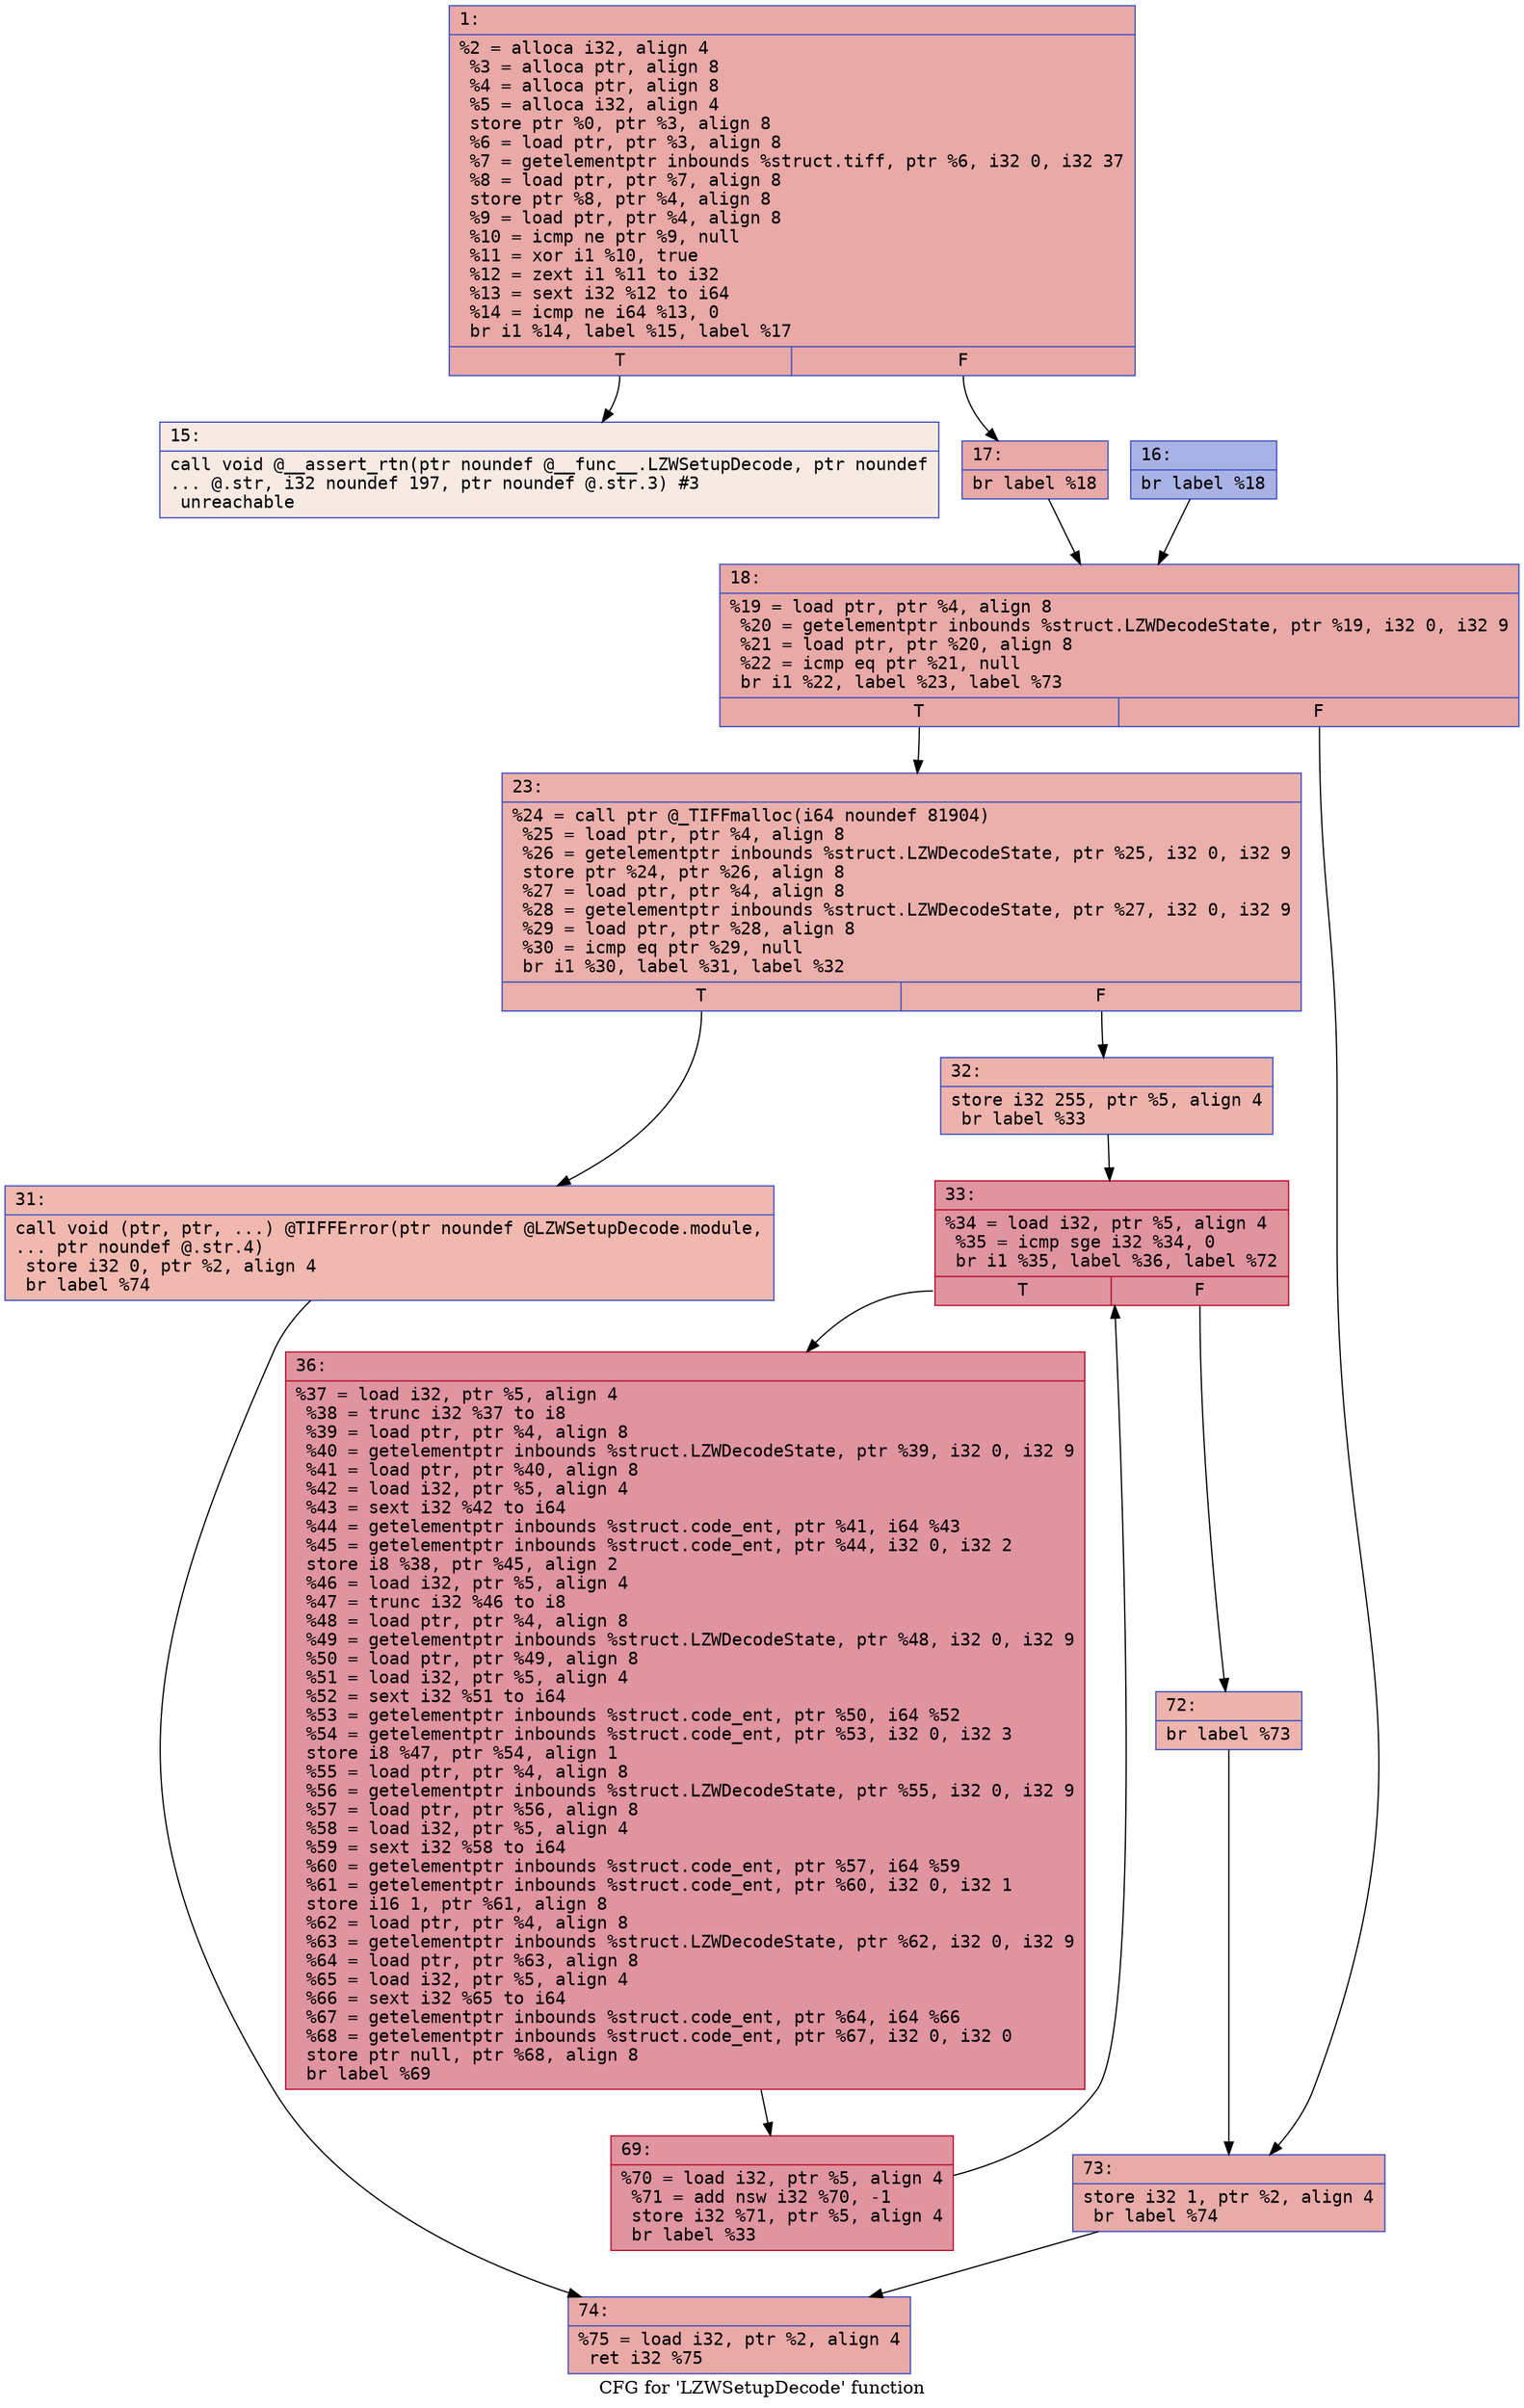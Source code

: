 digraph "CFG for 'LZWSetupDecode' function" {
	label="CFG for 'LZWSetupDecode' function";

	Node0x600001cf64e0 [shape=record,color="#3d50c3ff", style=filled, fillcolor="#ca3b3770" fontname="Courier",label="{1:\l|  %2 = alloca i32, align 4\l  %3 = alloca ptr, align 8\l  %4 = alloca ptr, align 8\l  %5 = alloca i32, align 4\l  store ptr %0, ptr %3, align 8\l  %6 = load ptr, ptr %3, align 8\l  %7 = getelementptr inbounds %struct.tiff, ptr %6, i32 0, i32 37\l  %8 = load ptr, ptr %7, align 8\l  store ptr %8, ptr %4, align 8\l  %9 = load ptr, ptr %4, align 8\l  %10 = icmp ne ptr %9, null\l  %11 = xor i1 %10, true\l  %12 = zext i1 %11 to i32\l  %13 = sext i32 %12 to i64\l  %14 = icmp ne i64 %13, 0\l  br i1 %14, label %15, label %17\l|{<s0>T|<s1>F}}"];
	Node0x600001cf64e0:s0 -> Node0x600001cf6530[tooltip="1 -> 15\nProbability 0.00%" ];
	Node0x600001cf64e0:s1 -> Node0x600001cf65d0[tooltip="1 -> 17\nProbability 100.00%" ];
	Node0x600001cf6530 [shape=record,color="#3d50c3ff", style=filled, fillcolor="#eed0c070" fontname="Courier",label="{15:\l|  call void @__assert_rtn(ptr noundef @__func__.LZWSetupDecode, ptr noundef\l... @.str, i32 noundef 197, ptr noundef @.str.3) #3\l  unreachable\l}"];
	Node0x600001cf6580 [shape=record,color="#3d50c3ff", style=filled, fillcolor="#3d50c370" fontname="Courier",label="{16:\l|  br label %18\l}"];
	Node0x600001cf6580 -> Node0x600001cf6620[tooltip="16 -> 18\nProbability 100.00%" ];
	Node0x600001cf65d0 [shape=record,color="#3d50c3ff", style=filled, fillcolor="#ca3b3770" fontname="Courier",label="{17:\l|  br label %18\l}"];
	Node0x600001cf65d0 -> Node0x600001cf6620[tooltip="17 -> 18\nProbability 100.00%" ];
	Node0x600001cf6620 [shape=record,color="#3d50c3ff", style=filled, fillcolor="#ca3b3770" fontname="Courier",label="{18:\l|  %19 = load ptr, ptr %4, align 8\l  %20 = getelementptr inbounds %struct.LZWDecodeState, ptr %19, i32 0, i32 9\l  %21 = load ptr, ptr %20, align 8\l  %22 = icmp eq ptr %21, null\l  br i1 %22, label %23, label %73\l|{<s0>T|<s1>F}}"];
	Node0x600001cf6620:s0 -> Node0x600001cf6670[tooltip="18 -> 23\nProbability 37.50%" ];
	Node0x600001cf6620:s1 -> Node0x600001cf68a0[tooltip="18 -> 73\nProbability 62.50%" ];
	Node0x600001cf6670 [shape=record,color="#3d50c3ff", style=filled, fillcolor="#d24b4070" fontname="Courier",label="{23:\l|  %24 = call ptr @_TIFFmalloc(i64 noundef 81904)\l  %25 = load ptr, ptr %4, align 8\l  %26 = getelementptr inbounds %struct.LZWDecodeState, ptr %25, i32 0, i32 9\l  store ptr %24, ptr %26, align 8\l  %27 = load ptr, ptr %4, align 8\l  %28 = getelementptr inbounds %struct.LZWDecodeState, ptr %27, i32 0, i32 9\l  %29 = load ptr, ptr %28, align 8\l  %30 = icmp eq ptr %29, null\l  br i1 %30, label %31, label %32\l|{<s0>T|<s1>F}}"];
	Node0x600001cf6670:s0 -> Node0x600001cf66c0[tooltip="23 -> 31\nProbability 37.50%" ];
	Node0x600001cf6670:s1 -> Node0x600001cf6710[tooltip="23 -> 32\nProbability 62.50%" ];
	Node0x600001cf66c0 [shape=record,color="#3d50c3ff", style=filled, fillcolor="#dc5d4a70" fontname="Courier",label="{31:\l|  call void (ptr, ptr, ...) @TIFFError(ptr noundef @LZWSetupDecode.module,\l... ptr noundef @.str.4)\l  store i32 0, ptr %2, align 4\l  br label %74\l}"];
	Node0x600001cf66c0 -> Node0x600001cf68f0[tooltip="31 -> 74\nProbability 100.00%" ];
	Node0x600001cf6710 [shape=record,color="#3d50c3ff", style=filled, fillcolor="#d6524470" fontname="Courier",label="{32:\l|  store i32 255, ptr %5, align 4\l  br label %33\l}"];
	Node0x600001cf6710 -> Node0x600001cf6760[tooltip="32 -> 33\nProbability 100.00%" ];
	Node0x600001cf6760 [shape=record,color="#b70d28ff", style=filled, fillcolor="#b70d2870" fontname="Courier",label="{33:\l|  %34 = load i32, ptr %5, align 4\l  %35 = icmp sge i32 %34, 0\l  br i1 %35, label %36, label %72\l|{<s0>T|<s1>F}}"];
	Node0x600001cf6760:s0 -> Node0x600001cf67b0[tooltip="33 -> 36\nProbability 96.88%" ];
	Node0x600001cf6760:s1 -> Node0x600001cf6850[tooltip="33 -> 72\nProbability 3.12%" ];
	Node0x600001cf67b0 [shape=record,color="#b70d28ff", style=filled, fillcolor="#b70d2870" fontname="Courier",label="{36:\l|  %37 = load i32, ptr %5, align 4\l  %38 = trunc i32 %37 to i8\l  %39 = load ptr, ptr %4, align 8\l  %40 = getelementptr inbounds %struct.LZWDecodeState, ptr %39, i32 0, i32 9\l  %41 = load ptr, ptr %40, align 8\l  %42 = load i32, ptr %5, align 4\l  %43 = sext i32 %42 to i64\l  %44 = getelementptr inbounds %struct.code_ent, ptr %41, i64 %43\l  %45 = getelementptr inbounds %struct.code_ent, ptr %44, i32 0, i32 2\l  store i8 %38, ptr %45, align 2\l  %46 = load i32, ptr %5, align 4\l  %47 = trunc i32 %46 to i8\l  %48 = load ptr, ptr %4, align 8\l  %49 = getelementptr inbounds %struct.LZWDecodeState, ptr %48, i32 0, i32 9\l  %50 = load ptr, ptr %49, align 8\l  %51 = load i32, ptr %5, align 4\l  %52 = sext i32 %51 to i64\l  %53 = getelementptr inbounds %struct.code_ent, ptr %50, i64 %52\l  %54 = getelementptr inbounds %struct.code_ent, ptr %53, i32 0, i32 3\l  store i8 %47, ptr %54, align 1\l  %55 = load ptr, ptr %4, align 8\l  %56 = getelementptr inbounds %struct.LZWDecodeState, ptr %55, i32 0, i32 9\l  %57 = load ptr, ptr %56, align 8\l  %58 = load i32, ptr %5, align 4\l  %59 = sext i32 %58 to i64\l  %60 = getelementptr inbounds %struct.code_ent, ptr %57, i64 %59\l  %61 = getelementptr inbounds %struct.code_ent, ptr %60, i32 0, i32 1\l  store i16 1, ptr %61, align 8\l  %62 = load ptr, ptr %4, align 8\l  %63 = getelementptr inbounds %struct.LZWDecodeState, ptr %62, i32 0, i32 9\l  %64 = load ptr, ptr %63, align 8\l  %65 = load i32, ptr %5, align 4\l  %66 = sext i32 %65 to i64\l  %67 = getelementptr inbounds %struct.code_ent, ptr %64, i64 %66\l  %68 = getelementptr inbounds %struct.code_ent, ptr %67, i32 0, i32 0\l  store ptr null, ptr %68, align 8\l  br label %69\l}"];
	Node0x600001cf67b0 -> Node0x600001cf6800[tooltip="36 -> 69\nProbability 100.00%" ];
	Node0x600001cf6800 [shape=record,color="#b70d28ff", style=filled, fillcolor="#b70d2870" fontname="Courier",label="{69:\l|  %70 = load i32, ptr %5, align 4\l  %71 = add nsw i32 %70, -1\l  store i32 %71, ptr %5, align 4\l  br label %33\l}"];
	Node0x600001cf6800 -> Node0x600001cf6760[tooltip="69 -> 33\nProbability 100.00%" ];
	Node0x600001cf6850 [shape=record,color="#3d50c3ff", style=filled, fillcolor="#d6524470" fontname="Courier",label="{72:\l|  br label %73\l}"];
	Node0x600001cf6850 -> Node0x600001cf68a0[tooltip="72 -> 73\nProbability 100.00%" ];
	Node0x600001cf68a0 [shape=record,color="#3d50c3ff", style=filled, fillcolor="#cc403a70" fontname="Courier",label="{73:\l|  store i32 1, ptr %2, align 4\l  br label %74\l}"];
	Node0x600001cf68a0 -> Node0x600001cf68f0[tooltip="73 -> 74\nProbability 100.00%" ];
	Node0x600001cf68f0 [shape=record,color="#3d50c3ff", style=filled, fillcolor="#ca3b3770" fontname="Courier",label="{74:\l|  %75 = load i32, ptr %2, align 4\l  ret i32 %75\l}"];
}
